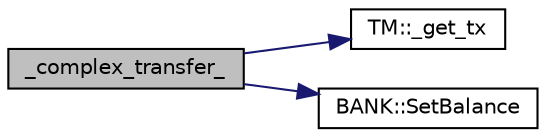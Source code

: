 digraph "_complex_transfer_"
{
  edge [fontname="Helvetica",fontsize="10",labelfontname="Helvetica",labelfontsize="10"];
  node [fontname="Helvetica",fontsize="10",shape=record];
  rankdir="LR";
  Node1 [label="_complex_transfer_",height=0.2,width=0.4,color="black", fillcolor="grey75", style="filled", fontcolor="black"];
  Node1 -> Node2 [color="midnightblue",fontsize="10",style="solid",fontname="Helvetica"];
  Node2 [label="TM::_get_tx",height=0.2,width=0.4,color="black", fillcolor="white", style="filled",URL="$class_t_m.html#a41cb0226cc4080c931651b13f74a0075",tooltip="_get_tx std::shared_ptr<TX>, returning a shared pointer with the transaction "];
  Node1 -> Node3 [color="midnightblue",fontsize="10",style="solid",fontname="Helvetica"];
  Node3 [label="BANK::SetBalance",height=0.2,width=0.4,color="black", fillcolor="white", style="filled",URL="$class_b_a_n_k.html#ae3e45b407bf8ec7175662442ea24b7c0"];
}
